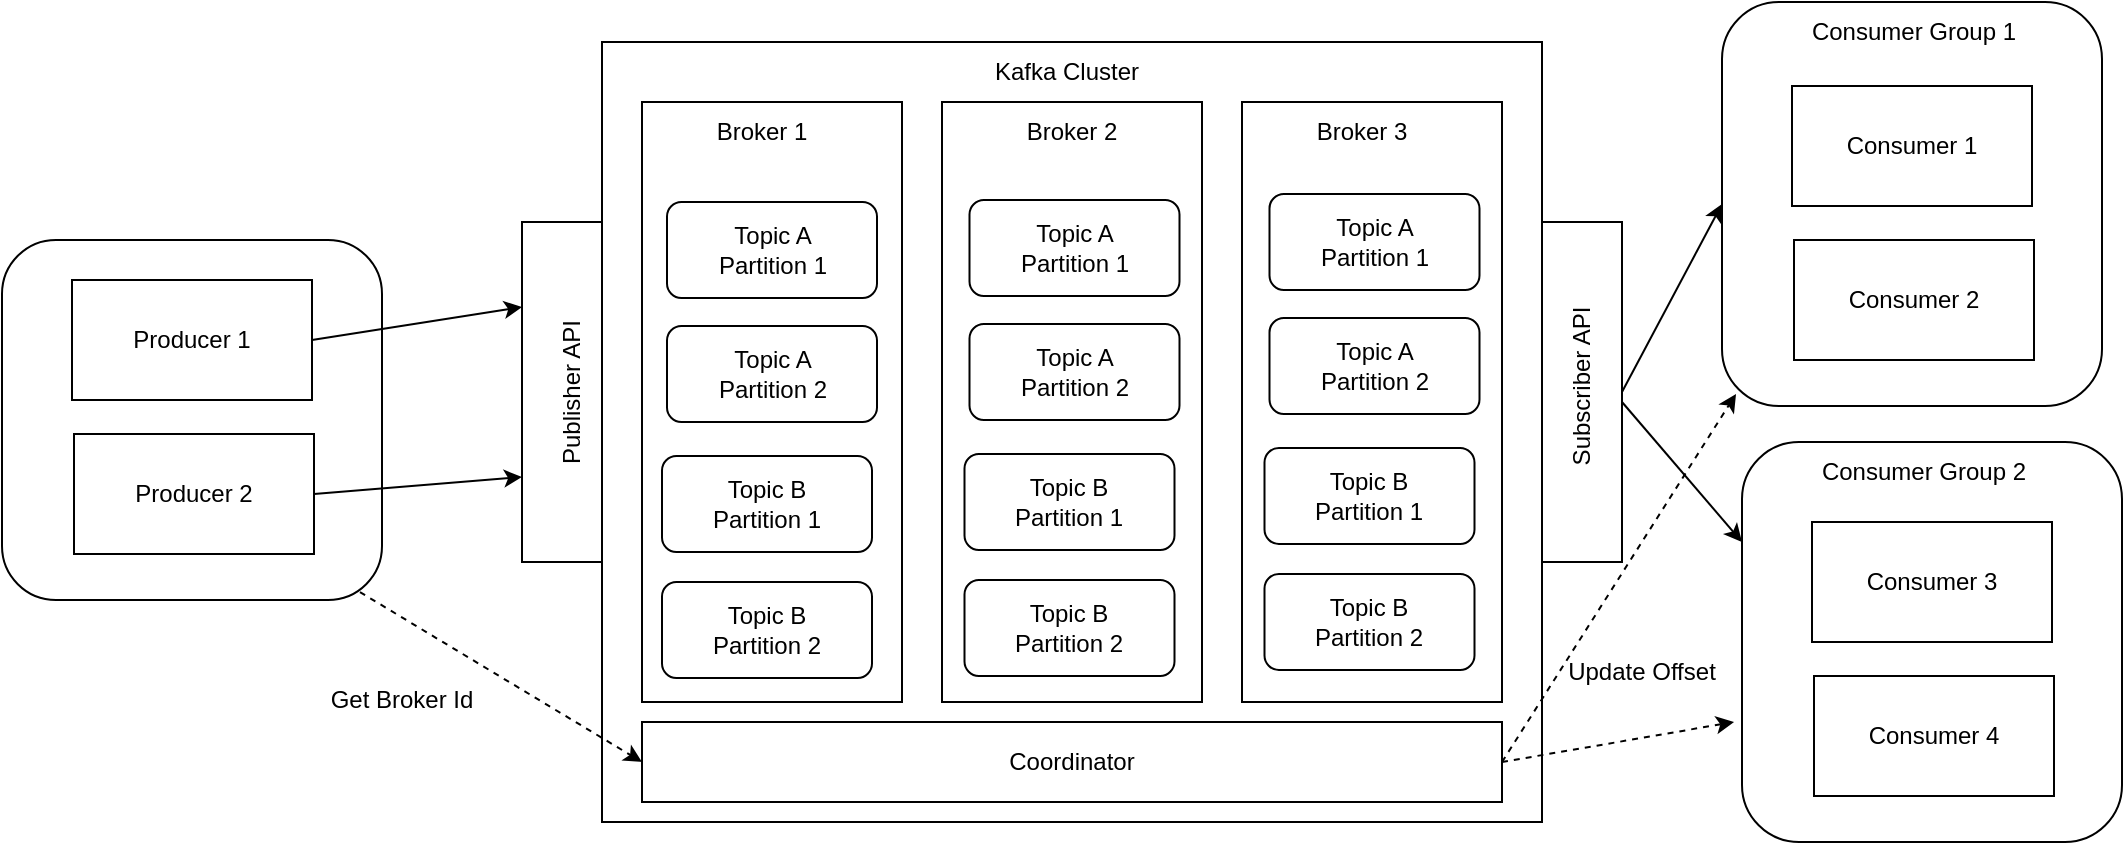 <mxfile version="24.8.3">
  <diagram name="Page-1" id="Oi_iAer0bNMHnj7SQQ0_">
    <mxGraphModel dx="1788" dy="566" grid="1" gridSize="10" guides="1" tooltips="1" connect="1" arrows="1" fold="1" page="1" pageScale="1" pageWidth="850" pageHeight="1100" math="0" shadow="0">
      <root>
        <mxCell id="0" />
        <mxCell id="1" parent="0" />
        <mxCell id="0sfCr_yZKVssajlw5qwl-1" value="" style="rounded=0;whiteSpace=wrap;html=1;" parent="1" vertex="1">
          <mxGeometry x="210" y="140" width="470" height="390" as="geometry" />
        </mxCell>
        <mxCell id="0sfCr_yZKVssajlw5qwl-2" value="" style="rounded=0;whiteSpace=wrap;html=1;" parent="1" vertex="1">
          <mxGeometry x="380" y="170" width="130" height="300" as="geometry" />
        </mxCell>
        <mxCell id="0sfCr_yZKVssajlw5qwl-3" value="" style="rounded=0;whiteSpace=wrap;html=1;" parent="1" vertex="1">
          <mxGeometry x="530" y="170" width="130" height="300" as="geometry" />
        </mxCell>
        <mxCell id="0sfCr_yZKVssajlw5qwl-4" value="" style="rounded=0;whiteSpace=wrap;html=1;" parent="1" vertex="1">
          <mxGeometry x="230" y="170" width="130" height="300" as="geometry" />
        </mxCell>
        <mxCell id="0sfCr_yZKVssajlw5qwl-5" value="" style="rounded=0;whiteSpace=wrap;html=1;" parent="1" vertex="1">
          <mxGeometry x="170" y="230" width="40" height="170" as="geometry" />
        </mxCell>
        <mxCell id="0sfCr_yZKVssajlw5qwl-7" value="" style="rounded=0;whiteSpace=wrap;html=1;" parent="1" vertex="1">
          <mxGeometry x="680" y="230" width="40" height="170" as="geometry" />
        </mxCell>
        <mxCell id="0sfCr_yZKVssajlw5qwl-8" value="" style="rounded=1;whiteSpace=wrap;html=1;" parent="1" vertex="1">
          <mxGeometry x="770" y="120" width="190" height="202" as="geometry" />
        </mxCell>
        <mxCell id="0sfCr_yZKVssajlw5qwl-9" value="Consumer 1" style="rounded=0;whiteSpace=wrap;html=1;" parent="1" vertex="1">
          <mxGeometry x="805" y="162" width="120" height="60" as="geometry" />
        </mxCell>
        <mxCell id="0sfCr_yZKVssajlw5qwl-10" value="Consumer 2" style="rounded=0;whiteSpace=wrap;html=1;" parent="1" vertex="1">
          <mxGeometry x="806" y="239" width="120" height="60" as="geometry" />
        </mxCell>
        <mxCell id="0sfCr_yZKVssajlw5qwl-12" value="" style="rounded=1;whiteSpace=wrap;html=1;" parent="1" vertex="1">
          <mxGeometry x="-90" y="239" width="190" height="180" as="geometry" />
        </mxCell>
        <mxCell id="0sfCr_yZKVssajlw5qwl-13" value="Producer 1" style="rounded=0;whiteSpace=wrap;html=1;" parent="1" vertex="1">
          <mxGeometry x="-55" y="259" width="120" height="60" as="geometry" />
        </mxCell>
        <mxCell id="0sfCr_yZKVssajlw5qwl-14" value="Producer 2" style="rounded=0;whiteSpace=wrap;html=1;" parent="1" vertex="1">
          <mxGeometry x="-54" y="336" width="120" height="60" as="geometry" />
        </mxCell>
        <mxCell id="0sfCr_yZKVssajlw5qwl-15" value="Publisher API" style="text;html=1;align=center;verticalAlign=middle;whiteSpace=wrap;rounded=0;rotation=-90;" parent="1" vertex="1">
          <mxGeometry x="150" y="300" width="90" height="30" as="geometry" />
        </mxCell>
        <mxCell id="0sfCr_yZKVssajlw5qwl-16" value="Subscriber API" style="text;html=1;align=center;verticalAlign=middle;whiteSpace=wrap;rounded=0;rotation=-90;" parent="1" vertex="1">
          <mxGeometry x="655" y="297" width="90" height="30" as="geometry" />
        </mxCell>
        <mxCell id="0sfCr_yZKVssajlw5qwl-17" value="" style="rounded=1;whiteSpace=wrap;html=1;" parent="1" vertex="1">
          <mxGeometry x="780" y="340" width="190" height="200" as="geometry" />
        </mxCell>
        <mxCell id="0sfCr_yZKVssajlw5qwl-18" value="Consumer 3" style="rounded=0;whiteSpace=wrap;html=1;" parent="1" vertex="1">
          <mxGeometry x="815" y="380" width="120" height="60" as="geometry" />
        </mxCell>
        <mxCell id="0sfCr_yZKVssajlw5qwl-19" value="Consumer 4" style="rounded=0;whiteSpace=wrap;html=1;" parent="1" vertex="1">
          <mxGeometry x="816" y="457" width="120" height="60" as="geometry" />
        </mxCell>
        <mxCell id="0sfCr_yZKVssajlw5qwl-20" value="Consumer Group 1" style="text;html=1;align=center;verticalAlign=middle;whiteSpace=wrap;rounded=0;" parent="1" vertex="1">
          <mxGeometry x="811" y="120" width="110" height="30" as="geometry" />
        </mxCell>
        <mxCell id="0sfCr_yZKVssajlw5qwl-21" value="Consumer Group 2" style="text;html=1;align=center;verticalAlign=middle;whiteSpace=wrap;rounded=0;" parent="1" vertex="1">
          <mxGeometry x="816" y="340" width="110" height="30" as="geometry" />
        </mxCell>
        <mxCell id="0sfCr_yZKVssajlw5qwl-22" value="Broker 1" style="text;html=1;align=center;verticalAlign=middle;whiteSpace=wrap;rounded=0;" parent="1" vertex="1">
          <mxGeometry x="260" y="170" width="60" height="30" as="geometry" />
        </mxCell>
        <mxCell id="0sfCr_yZKVssajlw5qwl-23" value="Broker 2" style="text;html=1;align=center;verticalAlign=middle;whiteSpace=wrap;rounded=0;" parent="1" vertex="1">
          <mxGeometry x="415" y="170" width="60" height="30" as="geometry" />
        </mxCell>
        <mxCell id="0sfCr_yZKVssajlw5qwl-24" value="Broker 3" style="text;html=1;align=center;verticalAlign=middle;whiteSpace=wrap;rounded=0;" parent="1" vertex="1">
          <mxGeometry x="560" y="170" width="60" height="30" as="geometry" />
        </mxCell>
        <mxCell id="0sfCr_yZKVssajlw5qwl-26" value="Topic A&lt;div&gt;Partition 1&lt;/div&gt;" style="rounded=1;whiteSpace=wrap;html=1;" parent="1" vertex="1">
          <mxGeometry x="242.5" y="220" width="105" height="48" as="geometry" />
        </mxCell>
        <mxCell id="0sfCr_yZKVssajlw5qwl-27" value="Topic A&lt;div&gt;Partition 2&lt;/div&gt;" style="rounded=1;whiteSpace=wrap;html=1;" parent="1" vertex="1">
          <mxGeometry x="242.5" y="282" width="105" height="48" as="geometry" />
        </mxCell>
        <mxCell id="0sfCr_yZKVssajlw5qwl-28" value="Topic B&lt;div&gt;Partition 1&lt;/div&gt;" style="rounded=1;whiteSpace=wrap;html=1;" parent="1" vertex="1">
          <mxGeometry x="240" y="347" width="105" height="48" as="geometry" />
        </mxCell>
        <mxCell id="0sfCr_yZKVssajlw5qwl-29" value="Topic B&lt;div&gt;Partition 2&lt;/div&gt;" style="rounded=1;whiteSpace=wrap;html=1;" parent="1" vertex="1">
          <mxGeometry x="240" y="410" width="105" height="48" as="geometry" />
        </mxCell>
        <mxCell id="0sfCr_yZKVssajlw5qwl-30" value="Coordinator" style="rounded=0;whiteSpace=wrap;html=1;" parent="1" vertex="1">
          <mxGeometry x="230" y="480" width="430" height="40" as="geometry" />
        </mxCell>
        <mxCell id="0sfCr_yZKVssajlw5qwl-31" value="Kafka Cluster" style="text;html=1;align=center;verticalAlign=middle;whiteSpace=wrap;rounded=0;" parent="1" vertex="1">
          <mxGeometry x="395" y="140" width="95" height="30" as="geometry" />
        </mxCell>
        <mxCell id="0sfCr_yZKVssajlw5qwl-32" value="Topic A&lt;div&gt;Partition 1&lt;/div&gt;" style="rounded=1;whiteSpace=wrap;html=1;" parent="1" vertex="1">
          <mxGeometry x="393.75" y="219" width="105" height="48" as="geometry" />
        </mxCell>
        <mxCell id="0sfCr_yZKVssajlw5qwl-33" value="Topic A&lt;div&gt;Partition 2&lt;/div&gt;" style="rounded=1;whiteSpace=wrap;html=1;" parent="1" vertex="1">
          <mxGeometry x="393.75" y="281" width="105" height="48" as="geometry" />
        </mxCell>
        <mxCell id="0sfCr_yZKVssajlw5qwl-34" value="Topic B&lt;div&gt;Partition 1&lt;/div&gt;" style="rounded=1;whiteSpace=wrap;html=1;" parent="1" vertex="1">
          <mxGeometry x="391.25" y="346" width="105" height="48" as="geometry" />
        </mxCell>
        <mxCell id="0sfCr_yZKVssajlw5qwl-35" value="Topic B&lt;div&gt;Partition 2&lt;/div&gt;" style="rounded=1;whiteSpace=wrap;html=1;" parent="1" vertex="1">
          <mxGeometry x="391.25" y="409" width="105" height="48" as="geometry" />
        </mxCell>
        <mxCell id="0sfCr_yZKVssajlw5qwl-36" value="Topic A&lt;div&gt;Partition 1&lt;/div&gt;" style="rounded=1;whiteSpace=wrap;html=1;" parent="1" vertex="1">
          <mxGeometry x="543.75" y="216" width="105" height="48" as="geometry" />
        </mxCell>
        <mxCell id="0sfCr_yZKVssajlw5qwl-37" value="Topic A&lt;div&gt;Partition 2&lt;/div&gt;" style="rounded=1;whiteSpace=wrap;html=1;" parent="1" vertex="1">
          <mxGeometry x="543.75" y="278" width="105" height="48" as="geometry" />
        </mxCell>
        <mxCell id="0sfCr_yZKVssajlw5qwl-38" value="Topic B&lt;div&gt;Partition 1&lt;/div&gt;" style="rounded=1;whiteSpace=wrap;html=1;" parent="1" vertex="1">
          <mxGeometry x="541.25" y="343" width="105" height="48" as="geometry" />
        </mxCell>
        <mxCell id="0sfCr_yZKVssajlw5qwl-39" value="Topic B&lt;div&gt;Partition 2&lt;/div&gt;" style="rounded=1;whiteSpace=wrap;html=1;" parent="1" vertex="1">
          <mxGeometry x="541.25" y="406" width="105" height="48" as="geometry" />
        </mxCell>
        <mxCell id="0sfCr_yZKVssajlw5qwl-40" value="" style="endArrow=classic;html=1;rounded=0;exitX=1;exitY=0.5;exitDx=0;exitDy=0;entryX=0;entryY=0.25;entryDx=0;entryDy=0;" parent="1" source="0sfCr_yZKVssajlw5qwl-13" target="0sfCr_yZKVssajlw5qwl-5" edge="1">
          <mxGeometry width="50" height="50" relative="1" as="geometry">
            <mxPoint x="80" y="290" as="sourcePoint" />
            <mxPoint x="400" y="380" as="targetPoint" />
          </mxGeometry>
        </mxCell>
        <mxCell id="0sfCr_yZKVssajlw5qwl-42" value="" style="endArrow=classic;html=1;rounded=0;entryX=0;entryY=0.75;entryDx=0;entryDy=0;exitX=1;exitY=0.5;exitDx=0;exitDy=0;" parent="1" source="0sfCr_yZKVssajlw5qwl-14" target="0sfCr_yZKVssajlw5qwl-5" edge="1">
          <mxGeometry width="50" height="50" relative="1" as="geometry">
            <mxPoint x="350" y="430" as="sourcePoint" />
            <mxPoint x="400" y="380" as="targetPoint" />
          </mxGeometry>
        </mxCell>
        <mxCell id="0sfCr_yZKVssajlw5qwl-45" value="" style="endArrow=classic;html=1;rounded=0;exitX=1;exitY=0.5;exitDx=0;exitDy=0;entryX=0;entryY=0.5;entryDx=0;entryDy=0;" parent="1" source="0sfCr_yZKVssajlw5qwl-7" target="0sfCr_yZKVssajlw5qwl-8" edge="1">
          <mxGeometry width="50" height="50" relative="1" as="geometry">
            <mxPoint x="730" y="300" as="sourcePoint" />
            <mxPoint x="780" y="250" as="targetPoint" />
          </mxGeometry>
        </mxCell>
        <mxCell id="0sfCr_yZKVssajlw5qwl-46" value="" style="endArrow=classic;html=1;rounded=0;entryX=0;entryY=0.25;entryDx=0;entryDy=0;" parent="1" target="0sfCr_yZKVssajlw5qwl-17" edge="1">
          <mxGeometry width="50" height="50" relative="1" as="geometry">
            <mxPoint x="720" y="320" as="sourcePoint" />
            <mxPoint x="780" y="370" as="targetPoint" />
          </mxGeometry>
        </mxCell>
        <mxCell id="0sfCr_yZKVssajlw5qwl-48" value="" style="endArrow=classic;html=1;rounded=0;exitX=0.942;exitY=0.978;exitDx=0;exitDy=0;exitPerimeter=0;entryX=0;entryY=0.5;entryDx=0;entryDy=0;dashed=1;" parent="1" source="0sfCr_yZKVssajlw5qwl-12" target="0sfCr_yZKVssajlw5qwl-30" edge="1">
          <mxGeometry width="50" height="50" relative="1" as="geometry">
            <mxPoint x="350" y="390" as="sourcePoint" />
            <mxPoint x="400" y="340" as="targetPoint" />
          </mxGeometry>
        </mxCell>
        <mxCell id="0sfCr_yZKVssajlw5qwl-49" value="Get Broker Id" style="text;html=1;align=center;verticalAlign=middle;whiteSpace=wrap;rounded=0;" parent="1" vertex="1">
          <mxGeometry x="70" y="454" width="80" height="30" as="geometry" />
        </mxCell>
        <mxCell id="0sfCr_yZKVssajlw5qwl-50" value="" style="endArrow=classic;html=1;rounded=0;exitX=1;exitY=0.5;exitDx=0;exitDy=0;entryX=-0.021;entryY=0.7;entryDx=0;entryDy=0;dashed=1;entryPerimeter=0;" parent="1" source="0sfCr_yZKVssajlw5qwl-30" target="0sfCr_yZKVssajlw5qwl-17" edge="1">
          <mxGeometry width="50" height="50" relative="1" as="geometry">
            <mxPoint x="530" y="390" as="sourcePoint" />
            <mxPoint x="580" y="340" as="targetPoint" />
          </mxGeometry>
        </mxCell>
        <mxCell id="0sfCr_yZKVssajlw5qwl-51" value="" style="endArrow=classic;html=1;rounded=0;exitX=1;exitY=0.5;exitDx=0;exitDy=0;entryX=0.037;entryY=0.97;entryDx=0;entryDy=0;entryPerimeter=0;dashed=1;" parent="1" source="0sfCr_yZKVssajlw5qwl-30" target="0sfCr_yZKVssajlw5qwl-8" edge="1">
          <mxGeometry width="50" height="50" relative="1" as="geometry">
            <mxPoint x="530" y="390" as="sourcePoint" />
            <mxPoint x="580" y="340" as="targetPoint" />
          </mxGeometry>
        </mxCell>
        <mxCell id="0sfCr_yZKVssajlw5qwl-52" value="Update Offset" style="text;html=1;align=center;verticalAlign=middle;whiteSpace=wrap;rounded=0;" parent="1" vertex="1">
          <mxGeometry x="690" y="440" width="80" height="30" as="geometry" />
        </mxCell>
      </root>
    </mxGraphModel>
  </diagram>
</mxfile>
